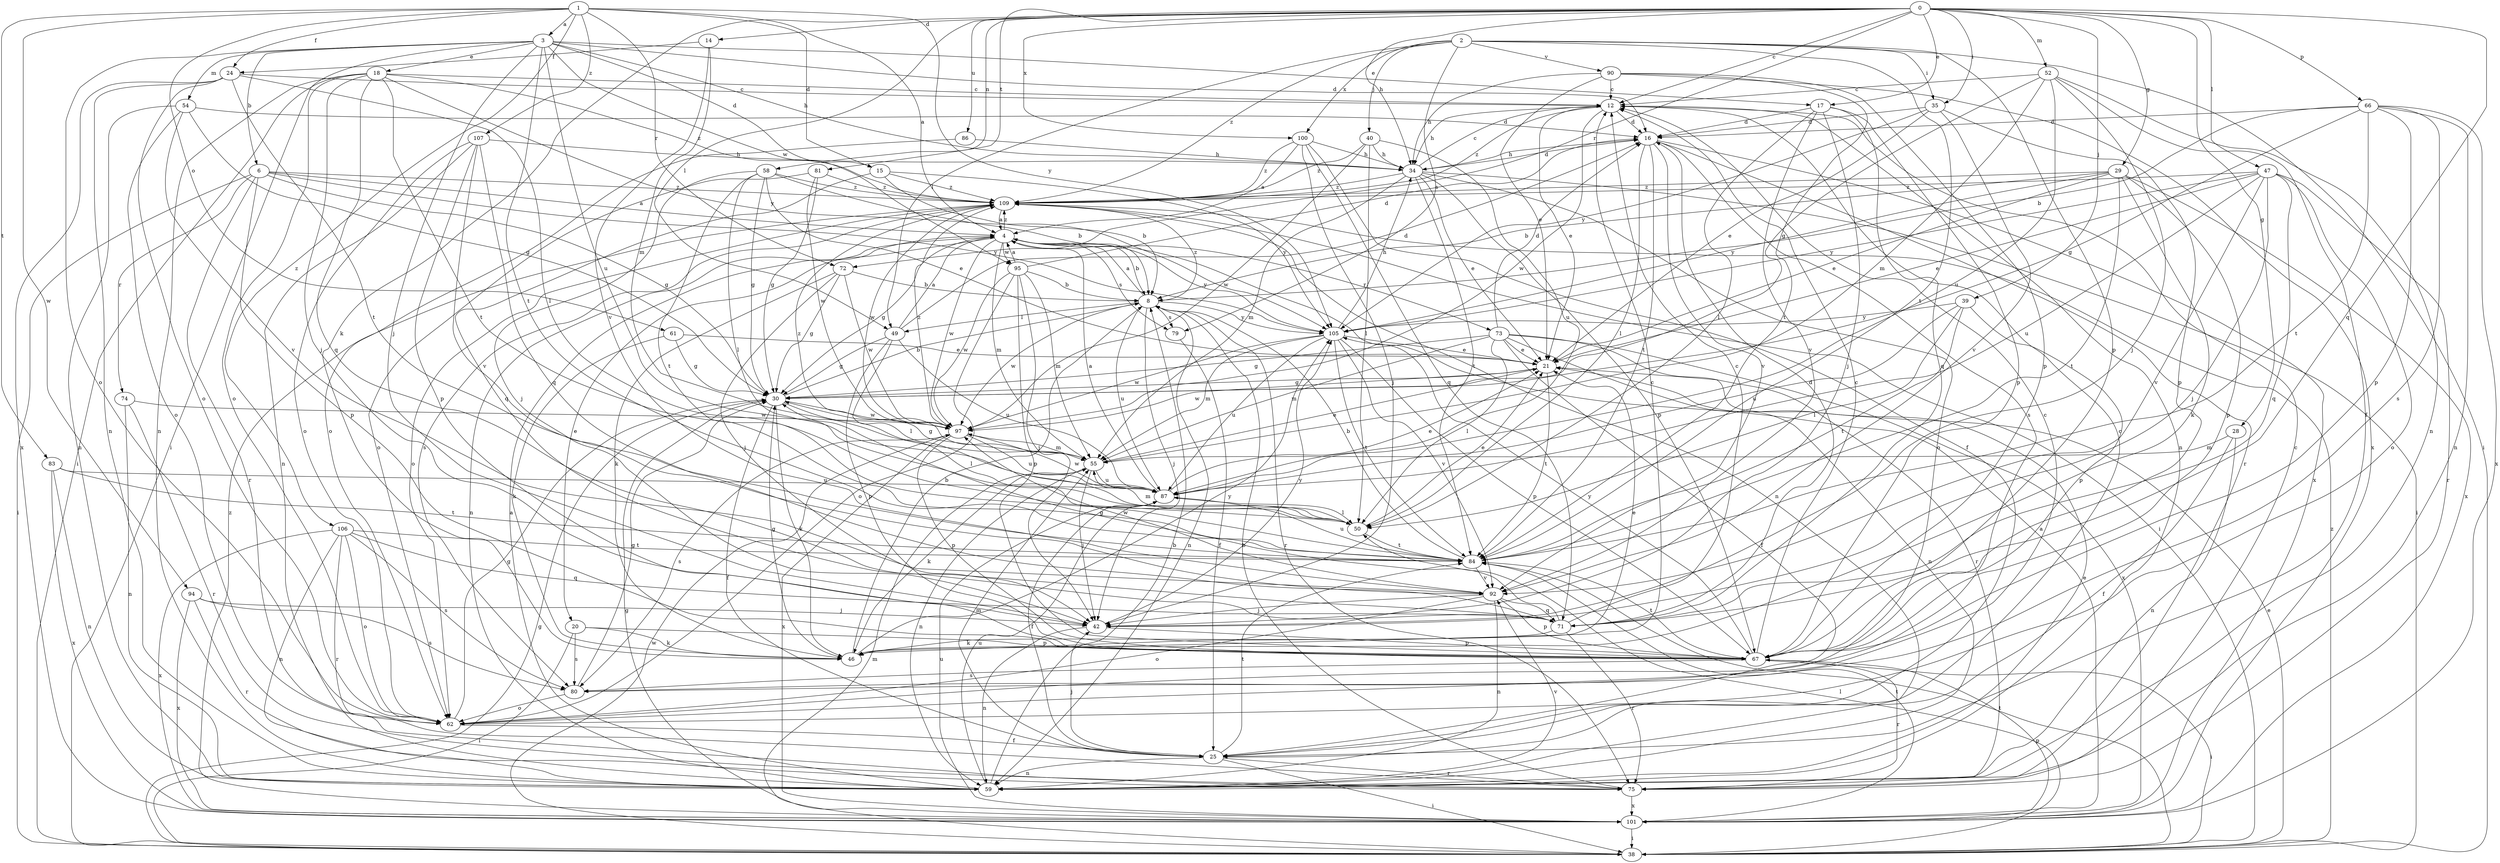 strict digraph  {
0;
1;
2;
3;
4;
6;
8;
12;
14;
15;
16;
17;
18;
20;
21;
24;
25;
28;
29;
30;
34;
35;
38;
39;
40;
42;
46;
47;
49;
50;
52;
54;
55;
58;
59;
61;
62;
66;
67;
71;
72;
73;
74;
75;
79;
80;
81;
83;
84;
86;
87;
90;
92;
94;
95;
97;
100;
101;
105;
106;
107;
109;
0 -> 12  [label=c];
0 -> 14  [label=d];
0 -> 17  [label=e];
0 -> 28  [label=g];
0 -> 29  [label=g];
0 -> 34  [label=h];
0 -> 35  [label=i];
0 -> 39  [label=j];
0 -> 46  [label=k];
0 -> 47  [label=l];
0 -> 49  [label=l];
0 -> 52  [label=m];
0 -> 58  [label=n];
0 -> 66  [label=p];
0 -> 71  [label=q];
0 -> 72  [label=r];
0 -> 81  [label=t];
0 -> 86  [label=u];
0 -> 100  [label=x];
1 -> 3  [label=a];
1 -> 4  [label=a];
1 -> 15  [label=d];
1 -> 24  [label=f];
1 -> 61  [label=o];
1 -> 72  [label=r];
1 -> 83  [label=t];
1 -> 94  [label=w];
1 -> 105  [label=y];
1 -> 106  [label=z];
1 -> 107  [label=z];
2 -> 35  [label=i];
2 -> 38  [label=i];
2 -> 40  [label=j];
2 -> 49  [label=l];
2 -> 67  [label=p];
2 -> 79  [label=s];
2 -> 84  [label=t];
2 -> 90  [label=v];
2 -> 100  [label=x];
2 -> 109  [label=z];
3 -> 6  [label=b];
3 -> 15  [label=d];
3 -> 16  [label=d];
3 -> 17  [label=e];
3 -> 18  [label=e];
3 -> 34  [label=h];
3 -> 38  [label=i];
3 -> 42  [label=j];
3 -> 54  [label=m];
3 -> 62  [label=o];
3 -> 84  [label=t];
3 -> 87  [label=u];
3 -> 95  [label=w];
4 -> 8  [label=b];
4 -> 20  [label=e];
4 -> 30  [label=g];
4 -> 55  [label=m];
4 -> 59  [label=n];
4 -> 73  [label=r];
4 -> 79  [label=s];
4 -> 95  [label=w];
4 -> 97  [label=w];
4 -> 105  [label=y];
4 -> 109  [label=z];
6 -> 4  [label=a];
6 -> 30  [label=g];
6 -> 38  [label=i];
6 -> 67  [label=p];
6 -> 74  [label=r];
6 -> 75  [label=r];
6 -> 105  [label=y];
6 -> 109  [label=z];
8 -> 4  [label=a];
8 -> 42  [label=j];
8 -> 49  [label=l];
8 -> 59  [label=n];
8 -> 75  [label=r];
8 -> 79  [label=s];
8 -> 87  [label=u];
8 -> 97  [label=w];
8 -> 105  [label=y];
8 -> 109  [label=z];
12 -> 16  [label=d];
12 -> 21  [label=e];
12 -> 34  [label=h];
12 -> 59  [label=n];
12 -> 97  [label=w];
12 -> 109  [label=z];
14 -> 24  [label=f];
14 -> 55  [label=m];
14 -> 92  [label=v];
15 -> 8  [label=b];
15 -> 71  [label=q];
15 -> 105  [label=y];
15 -> 109  [label=z];
16 -> 34  [label=h];
16 -> 50  [label=l];
16 -> 75  [label=r];
16 -> 80  [label=s];
16 -> 84  [label=t];
16 -> 92  [label=v];
16 -> 101  [label=x];
17 -> 16  [label=d];
17 -> 42  [label=j];
17 -> 50  [label=l];
17 -> 67  [label=p];
17 -> 71  [label=q];
17 -> 92  [label=v];
18 -> 12  [label=c];
18 -> 38  [label=i];
18 -> 42  [label=j];
18 -> 59  [label=n];
18 -> 62  [label=o];
18 -> 71  [label=q];
18 -> 84  [label=t];
18 -> 105  [label=y];
18 -> 109  [label=z];
20 -> 38  [label=i];
20 -> 46  [label=k];
20 -> 67  [label=p];
20 -> 80  [label=s];
21 -> 30  [label=g];
21 -> 84  [label=t];
21 -> 97  [label=w];
24 -> 12  [label=c];
24 -> 50  [label=l];
24 -> 59  [label=n];
24 -> 62  [label=o];
24 -> 84  [label=t];
24 -> 101  [label=x];
25 -> 12  [label=c];
25 -> 38  [label=i];
25 -> 42  [label=j];
25 -> 55  [label=m];
25 -> 59  [label=n];
25 -> 75  [label=r];
25 -> 84  [label=t];
28 -> 25  [label=f];
28 -> 55  [label=m];
28 -> 59  [label=n];
29 -> 8  [label=b];
29 -> 21  [label=e];
29 -> 46  [label=k];
29 -> 67  [label=p];
29 -> 84  [label=t];
29 -> 101  [label=x];
29 -> 105  [label=y];
29 -> 109  [label=z];
30 -> 8  [label=b];
30 -> 25  [label=f];
30 -> 46  [label=k];
30 -> 50  [label=l];
30 -> 97  [label=w];
34 -> 12  [label=c];
34 -> 16  [label=d];
34 -> 21  [label=e];
34 -> 38  [label=i];
34 -> 55  [label=m];
34 -> 62  [label=o];
34 -> 67  [label=p];
34 -> 84  [label=t];
34 -> 109  [label=z];
35 -> 16  [label=d];
35 -> 21  [label=e];
35 -> 67  [label=p];
35 -> 92  [label=v];
35 -> 105  [label=y];
38 -> 21  [label=e];
38 -> 30  [label=g];
38 -> 50  [label=l];
38 -> 55  [label=m];
38 -> 84  [label=t];
38 -> 97  [label=w];
38 -> 109  [label=z];
39 -> 50  [label=l];
39 -> 67  [label=p];
39 -> 84  [label=t];
39 -> 87  [label=u];
39 -> 105  [label=y];
40 -> 34  [label=h];
40 -> 50  [label=l];
40 -> 87  [label=u];
40 -> 97  [label=w];
40 -> 109  [label=z];
42 -> 59  [label=n];
42 -> 67  [label=p];
42 -> 105  [label=y];
46 -> 8  [label=b];
46 -> 12  [label=c];
46 -> 21  [label=e];
46 -> 30  [label=g];
46 -> 105  [label=y];
47 -> 21  [label=e];
47 -> 42  [label=j];
47 -> 62  [label=o];
47 -> 71  [label=q];
47 -> 75  [label=r];
47 -> 87  [label=u];
47 -> 92  [label=v];
47 -> 105  [label=y];
47 -> 109  [label=z];
49 -> 4  [label=a];
49 -> 16  [label=d];
49 -> 30  [label=g];
49 -> 50  [label=l];
49 -> 67  [label=p];
49 -> 87  [label=u];
50 -> 21  [label=e];
50 -> 55  [label=m];
50 -> 84  [label=t];
52 -> 12  [label=c];
52 -> 25  [label=f];
52 -> 30  [label=g];
52 -> 42  [label=j];
52 -> 55  [label=m];
52 -> 59  [label=n];
52 -> 87  [label=u];
54 -> 16  [label=d];
54 -> 30  [label=g];
54 -> 59  [label=n];
54 -> 62  [label=o];
54 -> 92  [label=v];
55 -> 21  [label=e];
55 -> 30  [label=g];
55 -> 42  [label=j];
55 -> 46  [label=k];
55 -> 59  [label=n];
55 -> 87  [label=u];
55 -> 109  [label=z];
58 -> 8  [label=b];
58 -> 21  [label=e];
58 -> 30  [label=g];
58 -> 42  [label=j];
58 -> 50  [label=l];
58 -> 84  [label=t];
58 -> 109  [label=z];
59 -> 4  [label=a];
59 -> 8  [label=b];
59 -> 21  [label=e];
59 -> 87  [label=u];
59 -> 92  [label=v];
61 -> 21  [label=e];
61 -> 30  [label=g];
61 -> 46  [label=k];
62 -> 12  [label=c];
62 -> 25  [label=f];
62 -> 30  [label=g];
66 -> 8  [label=b];
66 -> 16  [label=d];
66 -> 30  [label=g];
66 -> 59  [label=n];
66 -> 67  [label=p];
66 -> 80  [label=s];
66 -> 84  [label=t];
66 -> 101  [label=x];
67 -> 12  [label=c];
67 -> 38  [label=i];
67 -> 75  [label=r];
67 -> 80  [label=s];
67 -> 84  [label=t];
67 -> 105  [label=y];
71 -> 12  [label=c];
71 -> 16  [label=d];
71 -> 30  [label=g];
71 -> 46  [label=k];
71 -> 75  [label=r];
72 -> 8  [label=b];
72 -> 30  [label=g];
72 -> 42  [label=j];
72 -> 46  [label=k];
72 -> 97  [label=w];
73 -> 16  [label=d];
73 -> 21  [label=e];
73 -> 25  [label=f];
73 -> 30  [label=g];
73 -> 50  [label=l];
73 -> 55  [label=m];
73 -> 59  [label=n];
73 -> 75  [label=r];
73 -> 101  [label=x];
74 -> 59  [label=n];
74 -> 75  [label=r];
74 -> 97  [label=w];
75 -> 8  [label=b];
75 -> 12  [label=c];
75 -> 101  [label=x];
79 -> 25  [label=f];
80 -> 30  [label=g];
80 -> 62  [label=o];
81 -> 30  [label=g];
81 -> 62  [label=o];
81 -> 97  [label=w];
81 -> 109  [label=z];
83 -> 59  [label=n];
83 -> 84  [label=t];
83 -> 87  [label=u];
83 -> 101  [label=x];
84 -> 8  [label=b];
84 -> 87  [label=u];
84 -> 92  [label=v];
86 -> 34  [label=h];
86 -> 62  [label=o];
87 -> 4  [label=a];
87 -> 21  [label=e];
87 -> 25  [label=f];
87 -> 50  [label=l];
87 -> 97  [label=w];
90 -> 12  [label=c];
90 -> 21  [label=e];
90 -> 34  [label=h];
90 -> 67  [label=p];
90 -> 84  [label=t];
90 -> 101  [label=x];
92 -> 42  [label=j];
92 -> 59  [label=n];
92 -> 62  [label=o];
92 -> 67  [label=p];
92 -> 71  [label=q];
92 -> 97  [label=w];
94 -> 42  [label=j];
94 -> 75  [label=r];
94 -> 80  [label=s];
94 -> 101  [label=x];
95 -> 4  [label=a];
95 -> 8  [label=b];
95 -> 16  [label=d];
95 -> 42  [label=j];
95 -> 55  [label=m];
95 -> 62  [label=o];
95 -> 67  [label=p];
95 -> 97  [label=w];
97 -> 55  [label=m];
97 -> 67  [label=p];
97 -> 80  [label=s];
97 -> 87  [label=u];
97 -> 101  [label=x];
97 -> 109  [label=z];
100 -> 4  [label=a];
100 -> 25  [label=f];
100 -> 34  [label=h];
100 -> 42  [label=j];
100 -> 71  [label=q];
100 -> 109  [label=z];
101 -> 4  [label=a];
101 -> 30  [label=g];
101 -> 38  [label=i];
101 -> 67  [label=p];
101 -> 84  [label=t];
101 -> 87  [label=u];
101 -> 109  [label=z];
105 -> 21  [label=e];
105 -> 34  [label=h];
105 -> 55  [label=m];
105 -> 67  [label=p];
105 -> 84  [label=t];
105 -> 87  [label=u];
105 -> 92  [label=v];
105 -> 97  [label=w];
106 -> 59  [label=n];
106 -> 62  [label=o];
106 -> 71  [label=q];
106 -> 75  [label=r];
106 -> 80  [label=s];
106 -> 84  [label=t];
106 -> 101  [label=x];
107 -> 34  [label=h];
107 -> 59  [label=n];
107 -> 62  [label=o];
107 -> 67  [label=p];
107 -> 71  [label=q];
107 -> 92  [label=v];
109 -> 4  [label=a];
109 -> 38  [label=i];
109 -> 59  [label=n];
109 -> 62  [label=o];
109 -> 80  [label=s];
109 -> 97  [label=w];
}
